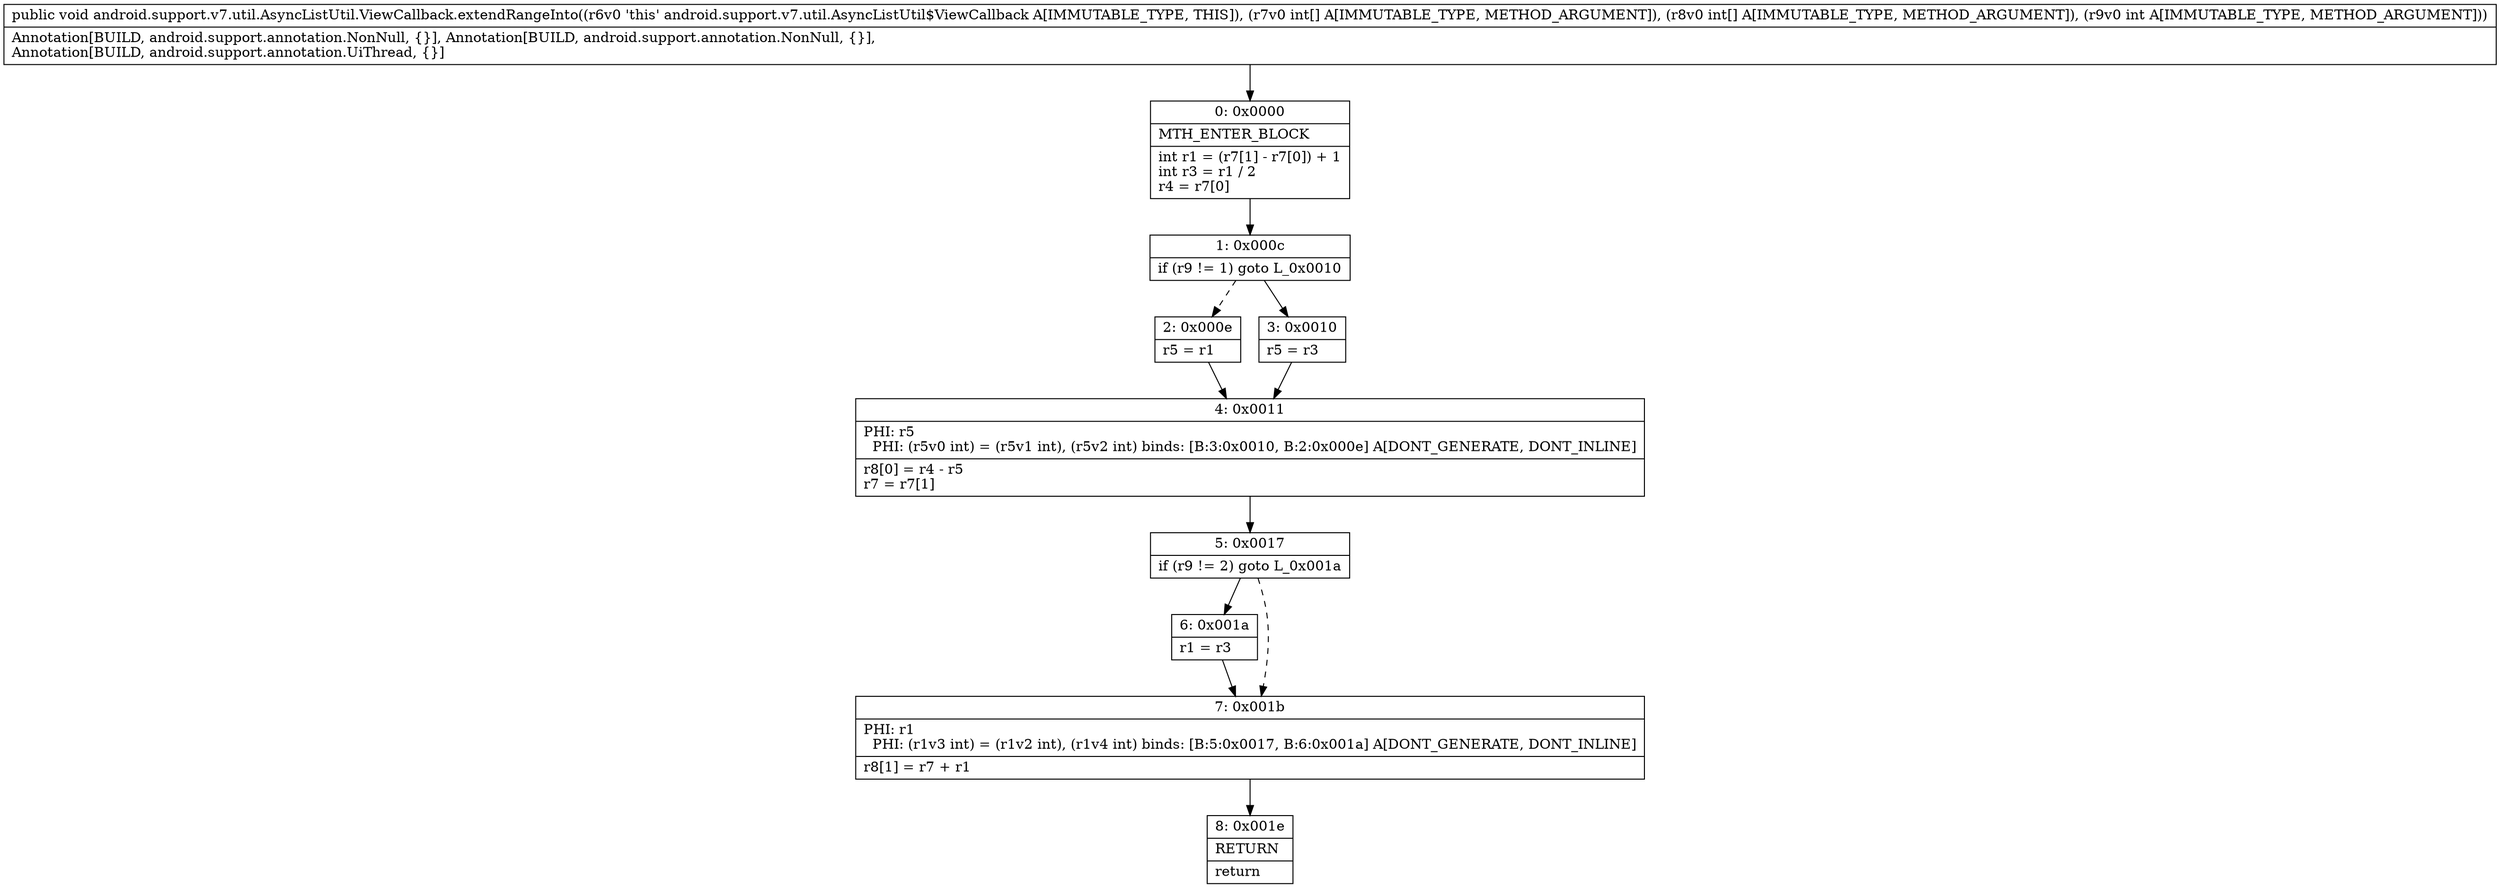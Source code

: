digraph "CFG forandroid.support.v7.util.AsyncListUtil.ViewCallback.extendRangeInto([I[II)V" {
Node_0 [shape=record,label="{0\:\ 0x0000|MTH_ENTER_BLOCK\l|int r1 = (r7[1] \- r7[0]) + 1\lint r3 = r1 \/ 2\lr4 = r7[0]\l}"];
Node_1 [shape=record,label="{1\:\ 0x000c|if (r9 != 1) goto L_0x0010\l}"];
Node_2 [shape=record,label="{2\:\ 0x000e|r5 = r1\l}"];
Node_3 [shape=record,label="{3\:\ 0x0010|r5 = r3\l}"];
Node_4 [shape=record,label="{4\:\ 0x0011|PHI: r5 \l  PHI: (r5v0 int) = (r5v1 int), (r5v2 int) binds: [B:3:0x0010, B:2:0x000e] A[DONT_GENERATE, DONT_INLINE]\l|r8[0] = r4 \- r5\lr7 = r7[1]\l}"];
Node_5 [shape=record,label="{5\:\ 0x0017|if (r9 != 2) goto L_0x001a\l}"];
Node_6 [shape=record,label="{6\:\ 0x001a|r1 = r3\l}"];
Node_7 [shape=record,label="{7\:\ 0x001b|PHI: r1 \l  PHI: (r1v3 int) = (r1v2 int), (r1v4 int) binds: [B:5:0x0017, B:6:0x001a] A[DONT_GENERATE, DONT_INLINE]\l|r8[1] = r7 + r1\l}"];
Node_8 [shape=record,label="{8\:\ 0x001e|RETURN\l|return\l}"];
MethodNode[shape=record,label="{public void android.support.v7.util.AsyncListUtil.ViewCallback.extendRangeInto((r6v0 'this' android.support.v7.util.AsyncListUtil$ViewCallback A[IMMUTABLE_TYPE, THIS]), (r7v0 int[] A[IMMUTABLE_TYPE, METHOD_ARGUMENT]), (r8v0 int[] A[IMMUTABLE_TYPE, METHOD_ARGUMENT]), (r9v0 int A[IMMUTABLE_TYPE, METHOD_ARGUMENT]))  | Annotation[BUILD, android.support.annotation.NonNull, \{\}], Annotation[BUILD, android.support.annotation.NonNull, \{\}], \lAnnotation[BUILD, android.support.annotation.UiThread, \{\}]\l}"];
MethodNode -> Node_0;
Node_0 -> Node_1;
Node_1 -> Node_2[style=dashed];
Node_1 -> Node_3;
Node_2 -> Node_4;
Node_3 -> Node_4;
Node_4 -> Node_5;
Node_5 -> Node_6;
Node_5 -> Node_7[style=dashed];
Node_6 -> Node_7;
Node_7 -> Node_8;
}

